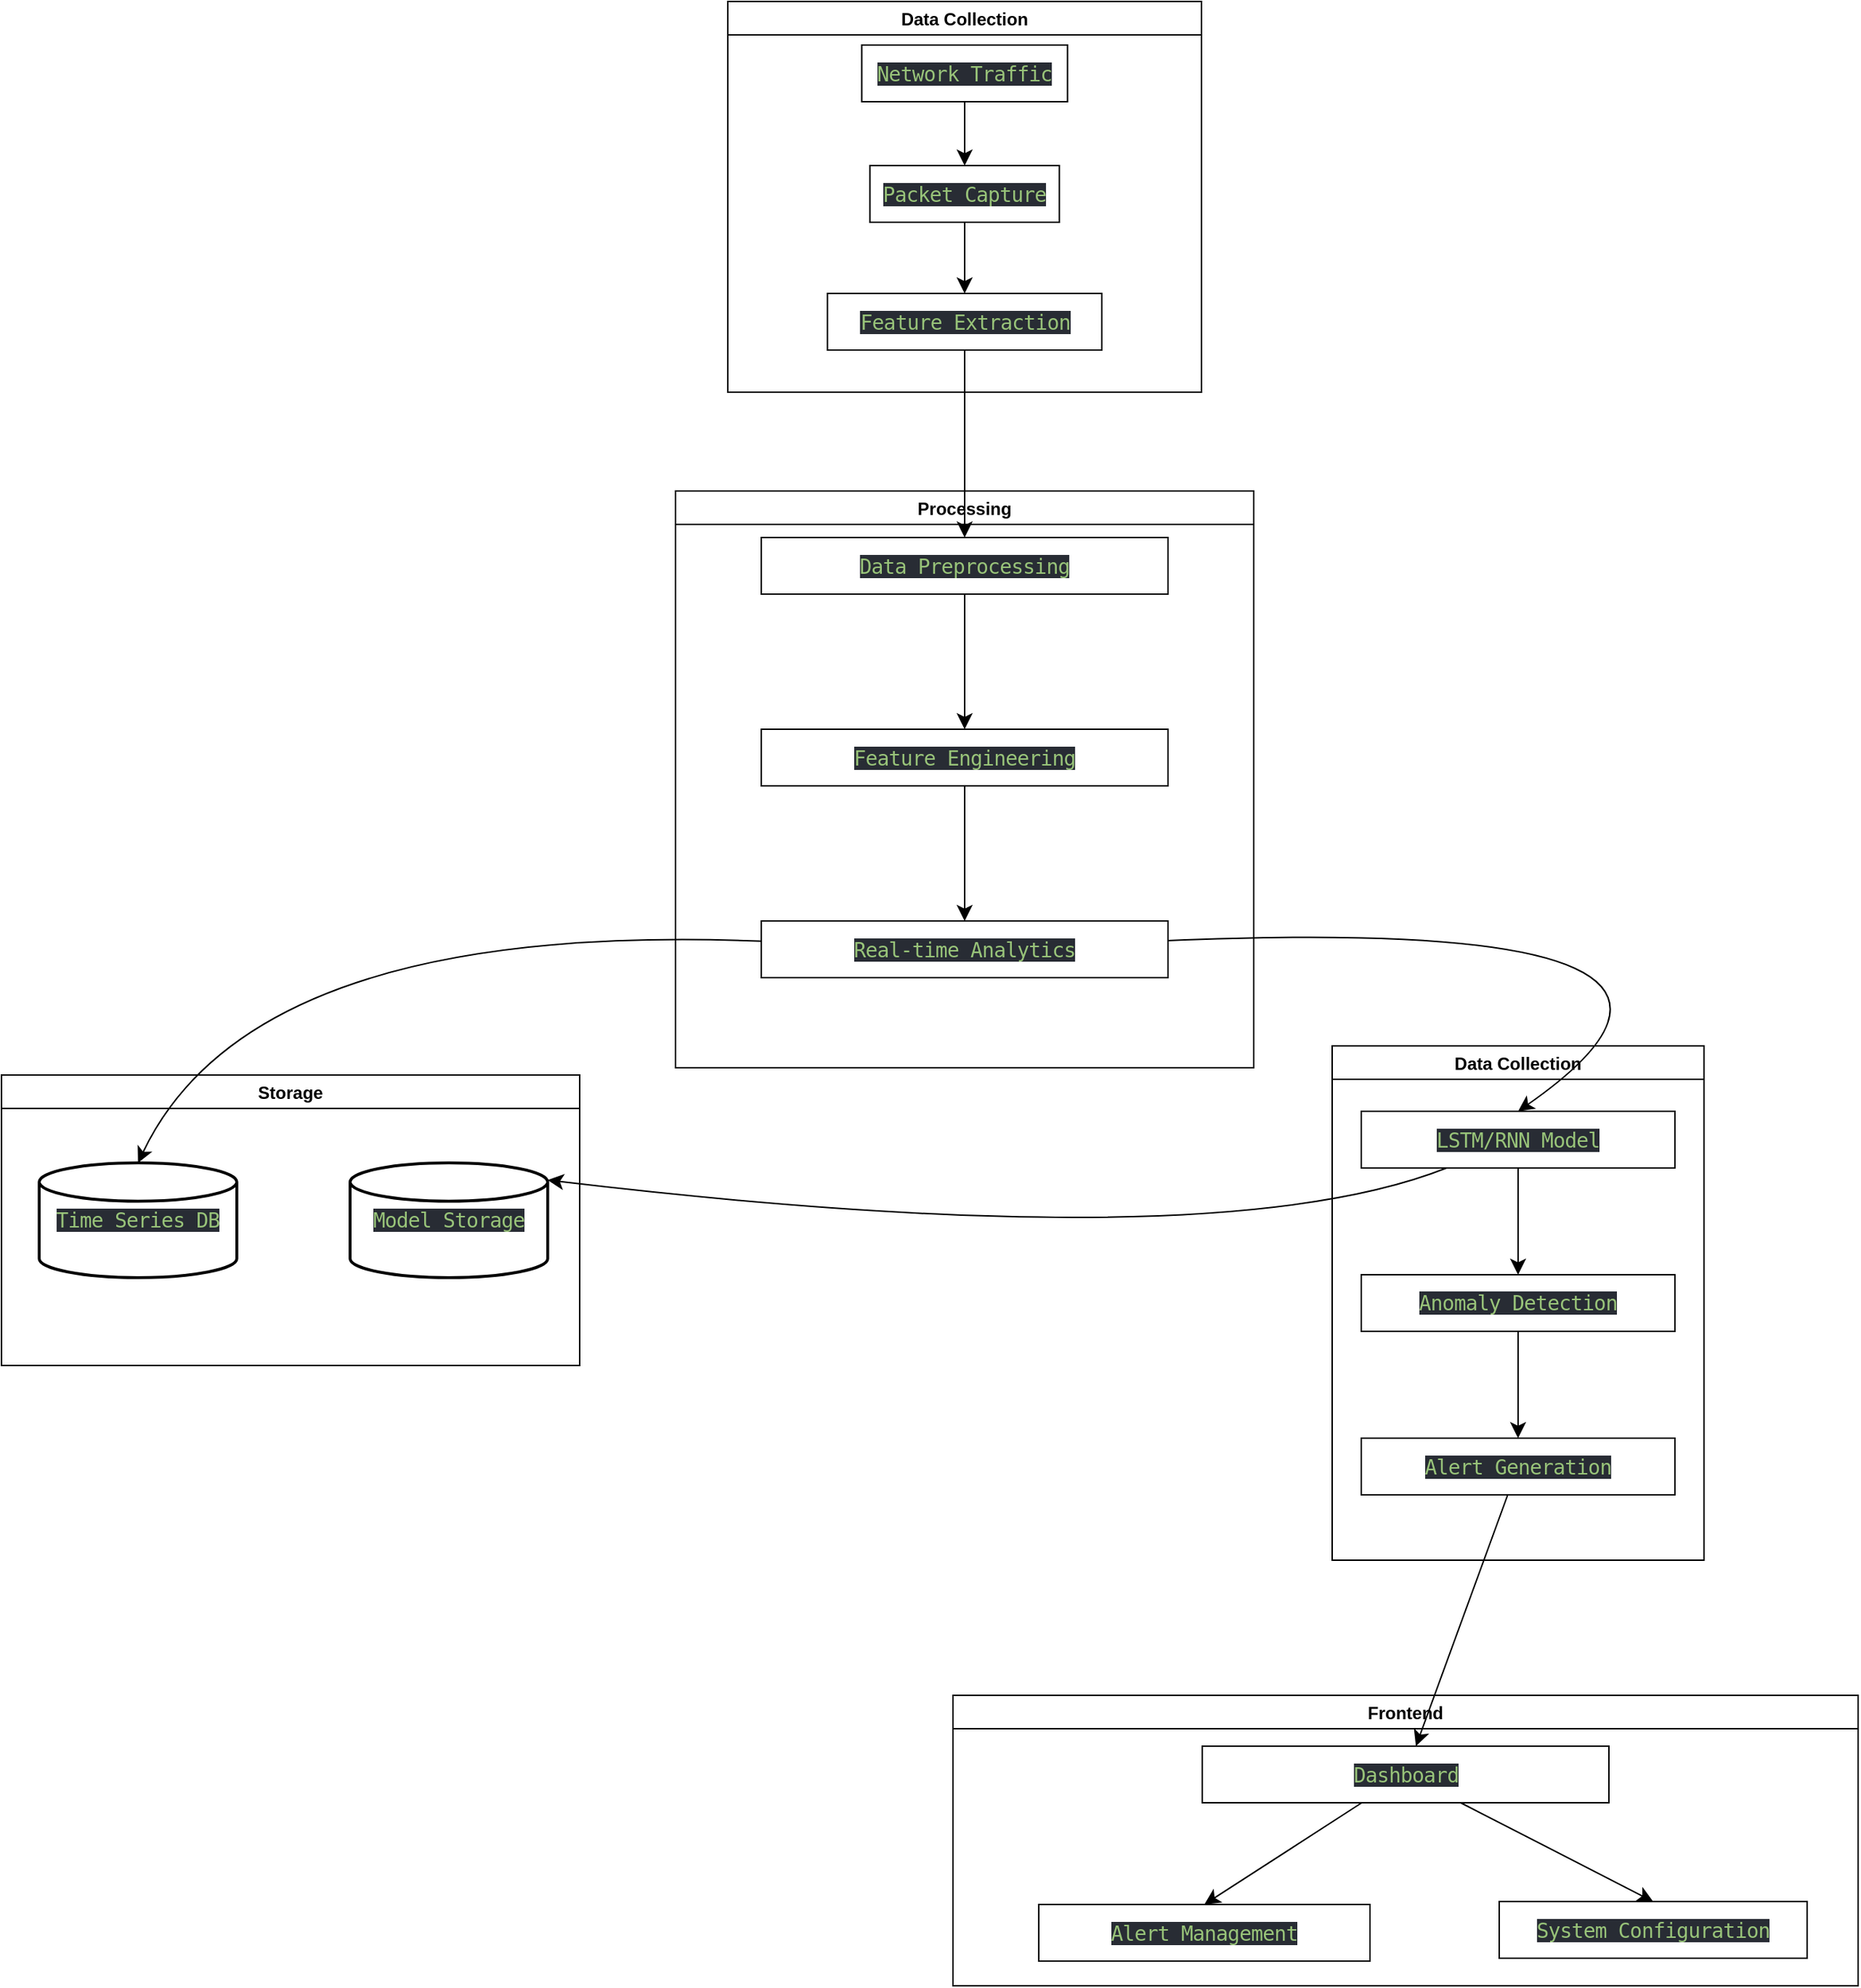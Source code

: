 <mxfile version="24.9.1">
  <diagram name="Page-1" id="1WvIvKyNVKPTrPgf4PXy">
    <mxGraphModel dx="3006" dy="1683" grid="0" gridSize="10" guides="1" tooltips="1" connect="1" arrows="1" fold="1" page="0" pageScale="1" pageWidth="850" pageHeight="1100" math="0" shadow="0">
      <root>
        <mxCell id="0" />
        <mxCell id="1" parent="0" />
        <mxCell id="nebgcR1vfVfOd2gWNJgg-1" value="Data Collection" style="swimlane;" vertex="1" parent="1">
          <mxGeometry x="-24" y="-93" width="326" height="269" as="geometry" />
        </mxCell>
        <mxCell id="nebgcR1vfVfOd2gWNJgg-33" style="edgeStyle=none;curved=1;rounded=0;orthogonalLoop=1;jettySize=auto;html=1;fontSize=12;startSize=8;endSize=8;" edge="1" parent="nebgcR1vfVfOd2gWNJgg-1" source="nebgcR1vfVfOd2gWNJgg-2" target="nebgcR1vfVfOd2gWNJgg-4">
          <mxGeometry relative="1" as="geometry" />
        </mxCell>
        <mxCell id="nebgcR1vfVfOd2gWNJgg-2" value="&lt;span style=&quot;color: rgb(152, 195, 121); font-family: &amp;quot;Fira Code&amp;quot;, &amp;quot;Fira Mono&amp;quot;, Menlo, Consolas, &amp;quot;DejaVu Sans Mono&amp;quot;, monospace; font-size: 14px; letter-spacing: -0.4px; text-align: left; white-space: pre; background-color: rgb(40, 44, 52);&quot;&gt;Network Traffic&lt;/span&gt;" style="rounded=0;whiteSpace=wrap;html=1;" vertex="1" parent="nebgcR1vfVfOd2gWNJgg-1">
          <mxGeometry x="92.19" y="30" width="141.62" height="39" as="geometry" />
        </mxCell>
        <mxCell id="nebgcR1vfVfOd2gWNJgg-40" style="edgeStyle=none;curved=1;rounded=0;orthogonalLoop=1;jettySize=auto;html=1;fontSize=12;startSize=8;endSize=8;" edge="1" parent="nebgcR1vfVfOd2gWNJgg-1" source="nebgcR1vfVfOd2gWNJgg-4" target="nebgcR1vfVfOd2gWNJgg-5">
          <mxGeometry relative="1" as="geometry" />
        </mxCell>
        <mxCell id="nebgcR1vfVfOd2gWNJgg-4" value="&lt;span style=&quot;color: rgb(152, 195, 121); font-family: &amp;quot;Fira Code&amp;quot;, &amp;quot;Fira Mono&amp;quot;, Menlo, Consolas, &amp;quot;DejaVu Sans Mono&amp;quot;, monospace; font-size: 14px; letter-spacing: -0.4px; text-align: left; white-space: pre; background-color: rgb(40, 44, 52);&quot;&gt;Packet Capture&lt;/span&gt;" style="rounded=0;whiteSpace=wrap;html=1;" vertex="1" parent="nebgcR1vfVfOd2gWNJgg-1">
          <mxGeometry x="97.8" y="113" width="130.4" height="39" as="geometry" />
        </mxCell>
        <mxCell id="nebgcR1vfVfOd2gWNJgg-5" value="&lt;span style=&quot;color: rgb(152, 195, 121); font-family: &amp;quot;Fira Code&amp;quot;, &amp;quot;Fira Mono&amp;quot;, Menlo, Consolas, &amp;quot;DejaVu Sans Mono&amp;quot;, monospace; font-size: 14px; letter-spacing: -0.4px; text-align: left; white-space: pre; background-color: rgb(40, 44, 52);&quot;&gt;Feature Extraction&lt;/span&gt;" style="rounded=0;whiteSpace=wrap;html=1;" vertex="1" parent="nebgcR1vfVfOd2gWNJgg-1">
          <mxGeometry x="68.59" y="201" width="188.81" height="39" as="geometry" />
        </mxCell>
        <mxCell id="nebgcR1vfVfOd2gWNJgg-6" value="Processing" style="swimlane;" vertex="1" parent="1">
          <mxGeometry x="-60" y="244" width="398" height="397" as="geometry" />
        </mxCell>
        <mxCell id="nebgcR1vfVfOd2gWNJgg-42" style="edgeStyle=none;curved=1;rounded=0;orthogonalLoop=1;jettySize=auto;html=1;fontSize=12;startSize=8;endSize=8;" edge="1" parent="nebgcR1vfVfOd2gWNJgg-6" source="nebgcR1vfVfOd2gWNJgg-7" target="nebgcR1vfVfOd2gWNJgg-10">
          <mxGeometry relative="1" as="geometry" />
        </mxCell>
        <mxCell id="nebgcR1vfVfOd2gWNJgg-7" value="&lt;span style=&quot;color: rgb(152, 195, 121); font-family: &amp;quot;Fira Code&amp;quot;, &amp;quot;Fira Mono&amp;quot;, Menlo, Consolas, &amp;quot;DejaVu Sans Mono&amp;quot;, monospace; font-size: 14px; letter-spacing: -0.4px; text-align: left; white-space: pre; background-color: rgb(40, 44, 52);&quot;&gt;Data Preprocessing&lt;/span&gt;" style="rounded=0;whiteSpace=wrap;html=1;" vertex="1" parent="nebgcR1vfVfOd2gWNJgg-6">
          <mxGeometry x="59.05" y="32" width="279.91" height="39" as="geometry" />
        </mxCell>
        <mxCell id="nebgcR1vfVfOd2gWNJgg-43" style="edgeStyle=none;curved=1;rounded=0;orthogonalLoop=1;jettySize=auto;html=1;fontSize=12;startSize=8;endSize=8;" edge="1" parent="nebgcR1vfVfOd2gWNJgg-6" source="nebgcR1vfVfOd2gWNJgg-10" target="nebgcR1vfVfOd2gWNJgg-11">
          <mxGeometry relative="1" as="geometry" />
        </mxCell>
        <mxCell id="nebgcR1vfVfOd2gWNJgg-10" value="&lt;span style=&quot;color: rgb(152, 195, 121); font-family: &amp;quot;Fira Code&amp;quot;, &amp;quot;Fira Mono&amp;quot;, Menlo, Consolas, &amp;quot;DejaVu Sans Mono&amp;quot;, monospace; font-size: 14px; letter-spacing: -0.4px; text-align: left; white-space: pre; background-color: rgb(40, 44, 52);&quot;&gt;Feature Engineering&lt;/span&gt;" style="rounded=0;whiteSpace=wrap;html=1;" vertex="1" parent="nebgcR1vfVfOd2gWNJgg-6">
          <mxGeometry x="59.05" y="164" width="279.91" height="39" as="geometry" />
        </mxCell>
        <mxCell id="nebgcR1vfVfOd2gWNJgg-11" value="&lt;span style=&quot;color: rgb(152, 195, 121); font-family: &amp;quot;Fira Code&amp;quot;, &amp;quot;Fira Mono&amp;quot;, Menlo, Consolas, &amp;quot;DejaVu Sans Mono&amp;quot;, monospace; font-size: 14px; letter-spacing: -0.4px; text-align: left; white-space: pre; background-color: rgb(40, 44, 52);&quot;&gt;Real-time Analytics&lt;/span&gt;" style="rounded=0;whiteSpace=wrap;html=1;" vertex="1" parent="nebgcR1vfVfOd2gWNJgg-6">
          <mxGeometry x="59.05" y="296" width="279.91" height="39" as="geometry" />
        </mxCell>
        <mxCell id="nebgcR1vfVfOd2gWNJgg-12" value="Storage" style="swimlane;" vertex="1" parent="1">
          <mxGeometry x="-524" y="646" width="398" height="200" as="geometry" />
        </mxCell>
        <mxCell id="nebgcR1vfVfOd2gWNJgg-20" value="&lt;span style=&quot;color: rgb(152, 195, 121); font-family: &amp;quot;Fira Code&amp;quot;, &amp;quot;Fira Mono&amp;quot;, Menlo, Consolas, &amp;quot;DejaVu Sans Mono&amp;quot;, monospace; font-size: 14px; letter-spacing: -0.4px; text-align: left; white-space: pre; background-color: rgb(40, 44, 52);&quot;&gt;Time Series DB&lt;/span&gt;" style="strokeWidth=2;html=1;shape=mxgraph.flowchart.database;whiteSpace=wrap;" vertex="1" parent="nebgcR1vfVfOd2gWNJgg-12">
          <mxGeometry x="26" y="60.5" width="136" height="79" as="geometry" />
        </mxCell>
        <mxCell id="nebgcR1vfVfOd2gWNJgg-21" value="&lt;span style=&quot;color: rgb(152, 195, 121); font-family: &amp;quot;Fira Code&amp;quot;, &amp;quot;Fira Mono&amp;quot;, Menlo, Consolas, &amp;quot;DejaVu Sans Mono&amp;quot;, monospace; font-size: 14px; letter-spacing: -0.4px; text-align: left; white-space: pre; background-color: rgb(40, 44, 52);&quot;&gt;Model Storage&lt;/span&gt;" style="strokeWidth=2;html=1;shape=mxgraph.flowchart.database;whiteSpace=wrap;" vertex="1" parent="nebgcR1vfVfOd2gWNJgg-12">
          <mxGeometry x="240" y="60.5" width="136" height="79" as="geometry" />
        </mxCell>
        <mxCell id="nebgcR1vfVfOd2gWNJgg-16" value="Data Collection" style="swimlane;" vertex="1" parent="1">
          <mxGeometry x="392" y="626" width="255.91" height="354" as="geometry" />
        </mxCell>
        <mxCell id="nebgcR1vfVfOd2gWNJgg-48" value="" style="edgeStyle=none;curved=1;rounded=0;orthogonalLoop=1;jettySize=auto;html=1;fontSize=12;startSize=8;endSize=8;" edge="1" parent="nebgcR1vfVfOd2gWNJgg-16" source="nebgcR1vfVfOd2gWNJgg-22" target="nebgcR1vfVfOd2gWNJgg-23">
          <mxGeometry relative="1" as="geometry" />
        </mxCell>
        <mxCell id="nebgcR1vfVfOd2gWNJgg-22" value="&lt;span style=&quot;color: rgb(152, 195, 121); font-family: &amp;quot;Fira Code&amp;quot;, &amp;quot;Fira Mono&amp;quot;, Menlo, Consolas, &amp;quot;DejaVu Sans Mono&amp;quot;, monospace; font-size: 14px; letter-spacing: -0.4px; text-align: left; white-space: pre; background-color: rgb(40, 44, 52);&quot;&gt;LSTM/RNN Model&lt;/span&gt;" style="rounded=0;whiteSpace=wrap;html=1;" vertex="1" parent="nebgcR1vfVfOd2gWNJgg-16">
          <mxGeometry x="20" y="45" width="215.91" height="39" as="geometry" />
        </mxCell>
        <mxCell id="nebgcR1vfVfOd2gWNJgg-49" value="" style="edgeStyle=none;curved=1;rounded=0;orthogonalLoop=1;jettySize=auto;html=1;fontSize=12;startSize=8;endSize=8;" edge="1" parent="nebgcR1vfVfOd2gWNJgg-16" source="nebgcR1vfVfOd2gWNJgg-23" target="nebgcR1vfVfOd2gWNJgg-24">
          <mxGeometry relative="1" as="geometry" />
        </mxCell>
        <mxCell id="nebgcR1vfVfOd2gWNJgg-23" value="&lt;span style=&quot;color: rgb(152, 195, 121); font-family: &amp;quot;Fira Code&amp;quot;, &amp;quot;Fira Mono&amp;quot;, Menlo, Consolas, &amp;quot;DejaVu Sans Mono&amp;quot;, monospace; font-size: 14px; letter-spacing: -0.4px; text-align: left; white-space: pre; background-color: rgb(40, 44, 52);&quot;&gt;Anomaly Detection&lt;/span&gt;" style="rounded=0;whiteSpace=wrap;html=1;" vertex="1" parent="nebgcR1vfVfOd2gWNJgg-16">
          <mxGeometry x="20" y="157.5" width="215.91" height="39" as="geometry" />
        </mxCell>
        <mxCell id="nebgcR1vfVfOd2gWNJgg-24" value="&lt;span style=&quot;color: rgb(152, 195, 121); font-family: &amp;quot;Fira Code&amp;quot;, &amp;quot;Fira Mono&amp;quot;, Menlo, Consolas, &amp;quot;DejaVu Sans Mono&amp;quot;, monospace; font-size: 14px; letter-spacing: -0.4px; text-align: left; white-space: pre; background-color: rgb(40, 44, 52);&quot;&gt;Alert Generation&lt;/span&gt;" style="rounded=0;whiteSpace=wrap;html=1;" vertex="1" parent="nebgcR1vfVfOd2gWNJgg-16">
          <mxGeometry x="20" y="270" width="215.91" height="39" as="geometry" />
        </mxCell>
        <mxCell id="nebgcR1vfVfOd2gWNJgg-28" value="Frontend" style="swimlane;startSize=23;" vertex="1" parent="1">
          <mxGeometry x="131" y="1073" width="623.04" height="200" as="geometry" />
        </mxCell>
        <mxCell id="nebgcR1vfVfOd2gWNJgg-51" style="edgeStyle=none;curved=1;rounded=0;orthogonalLoop=1;jettySize=auto;html=1;entryX=0.5;entryY=0;entryDx=0;entryDy=0;fontSize=12;startSize=8;endSize=8;" edge="1" parent="nebgcR1vfVfOd2gWNJgg-28" source="nebgcR1vfVfOd2gWNJgg-29" target="nebgcR1vfVfOd2gWNJgg-31">
          <mxGeometry relative="1" as="geometry" />
        </mxCell>
        <mxCell id="nebgcR1vfVfOd2gWNJgg-52" style="edgeStyle=none;curved=1;rounded=0;orthogonalLoop=1;jettySize=auto;html=1;entryX=0.5;entryY=0;entryDx=0;entryDy=0;fontSize=12;startSize=8;endSize=8;" edge="1" parent="nebgcR1vfVfOd2gWNJgg-28" source="nebgcR1vfVfOd2gWNJgg-29" target="nebgcR1vfVfOd2gWNJgg-30">
          <mxGeometry relative="1" as="geometry" />
        </mxCell>
        <mxCell id="nebgcR1vfVfOd2gWNJgg-29" value="&lt;span style=&quot;color: rgb(152, 195, 121); font-family: &amp;quot;Fira Code&amp;quot;, &amp;quot;Fira Mono&amp;quot;, Menlo, Consolas, &amp;quot;DejaVu Sans Mono&amp;quot;, monospace; font-size: 14px; letter-spacing: -0.4px; text-align: left; white-space: pre; background-color: rgb(40, 44, 52);&quot;&gt;Dashboard&lt;/span&gt;" style="rounded=0;whiteSpace=wrap;html=1;" vertex="1" parent="nebgcR1vfVfOd2gWNJgg-28">
          <mxGeometry x="171.57" y="35" width="279.91" height="39" as="geometry" />
        </mxCell>
        <mxCell id="nebgcR1vfVfOd2gWNJgg-30" value="&lt;span style=&quot;color: rgb(152, 195, 121); font-family: &amp;quot;Fira Code&amp;quot;, &amp;quot;Fira Mono&amp;quot;, Menlo, Consolas, &amp;quot;DejaVu Sans Mono&amp;quot;, monospace; font-size: 14px; letter-spacing: -0.4px; text-align: left; white-space: pre; background-color: rgb(40, 44, 52);&quot;&gt;System Configuration&lt;/span&gt;" style="rounded=0;whiteSpace=wrap;html=1;" vertex="1" parent="nebgcR1vfVfOd2gWNJgg-28">
          <mxGeometry x="376" y="142" width="211.91" height="39" as="geometry" />
        </mxCell>
        <mxCell id="nebgcR1vfVfOd2gWNJgg-31" value="&lt;span style=&quot;color: rgb(152, 195, 121); font-family: &amp;quot;Fira Code&amp;quot;, &amp;quot;Fira Mono&amp;quot;, Menlo, Consolas, &amp;quot;DejaVu Sans Mono&amp;quot;, monospace; font-size: 14px; letter-spacing: -0.4px; text-align: left; white-space: pre; background-color: rgb(40, 44, 52);&quot;&gt;Alert Management&lt;/span&gt;" style="rounded=0;whiteSpace=wrap;html=1;" vertex="1" parent="nebgcR1vfVfOd2gWNJgg-28">
          <mxGeometry x="59.05" y="144" width="227.95" height="39" as="geometry" />
        </mxCell>
        <mxCell id="nebgcR1vfVfOd2gWNJgg-41" style="edgeStyle=none;curved=1;rounded=0;orthogonalLoop=1;jettySize=auto;html=1;fontSize=12;startSize=8;endSize=8;" edge="1" parent="1" source="nebgcR1vfVfOd2gWNJgg-5" target="nebgcR1vfVfOd2gWNJgg-7">
          <mxGeometry relative="1" as="geometry" />
        </mxCell>
        <mxCell id="nebgcR1vfVfOd2gWNJgg-44" style="edgeStyle=none;curved=1;rounded=0;orthogonalLoop=1;jettySize=auto;html=1;entryX=0.5;entryY=0;entryDx=0;entryDy=0;entryPerimeter=0;fontSize=12;startSize=8;endSize=8;" edge="1" parent="1" source="nebgcR1vfVfOd2gWNJgg-11" target="nebgcR1vfVfOd2gWNJgg-20">
          <mxGeometry relative="1" as="geometry">
            <Array as="points">
              <mxPoint x="-351" y="540" />
            </Array>
          </mxGeometry>
        </mxCell>
        <mxCell id="nebgcR1vfVfOd2gWNJgg-45" style="edgeStyle=none;curved=1;rounded=0;orthogonalLoop=1;jettySize=auto;html=1;entryX=0.5;entryY=0;entryDx=0;entryDy=0;fontSize=12;startSize=8;endSize=8;" edge="1" parent="1" source="nebgcR1vfVfOd2gWNJgg-11" target="nebgcR1vfVfOd2gWNJgg-22">
          <mxGeometry relative="1" as="geometry">
            <Array as="points">
              <mxPoint x="715" y="535" />
            </Array>
          </mxGeometry>
        </mxCell>
        <mxCell id="nebgcR1vfVfOd2gWNJgg-47" style="edgeStyle=none;curved=1;rounded=0;orthogonalLoop=1;jettySize=auto;html=1;entryX=1;entryY=0.15;entryDx=0;entryDy=0;entryPerimeter=0;fontSize=12;startSize=8;endSize=8;" edge="1" parent="1" source="nebgcR1vfVfOd2gWNJgg-22" target="nebgcR1vfVfOd2gWNJgg-21">
          <mxGeometry relative="1" as="geometry">
            <Array as="points">
              <mxPoint x="312" y="773" />
            </Array>
          </mxGeometry>
        </mxCell>
        <mxCell id="nebgcR1vfVfOd2gWNJgg-50" style="edgeStyle=none;curved=1;rounded=0;orthogonalLoop=1;jettySize=auto;html=1;fontSize=12;startSize=8;endSize=8;" edge="1" parent="1" source="nebgcR1vfVfOd2gWNJgg-24" target="nebgcR1vfVfOd2gWNJgg-29">
          <mxGeometry relative="1" as="geometry" />
        </mxCell>
      </root>
    </mxGraphModel>
  </diagram>
</mxfile>
